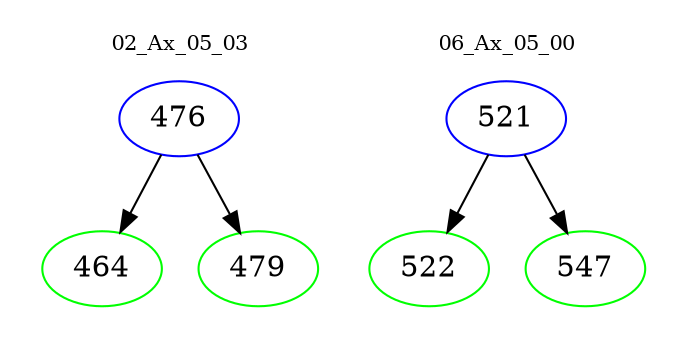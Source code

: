 digraph{
subgraph cluster_0 {
color = white
label = "02_Ax_05_03";
fontsize=10;
T0_476 [label="476", color="blue"]
T0_476 -> T0_464 [color="black"]
T0_464 [label="464", color="green"]
T0_476 -> T0_479 [color="black"]
T0_479 [label="479", color="green"]
}
subgraph cluster_1 {
color = white
label = "06_Ax_05_00";
fontsize=10;
T1_521 [label="521", color="blue"]
T1_521 -> T1_522 [color="black"]
T1_522 [label="522", color="green"]
T1_521 -> T1_547 [color="black"]
T1_547 [label="547", color="green"]
}
}
